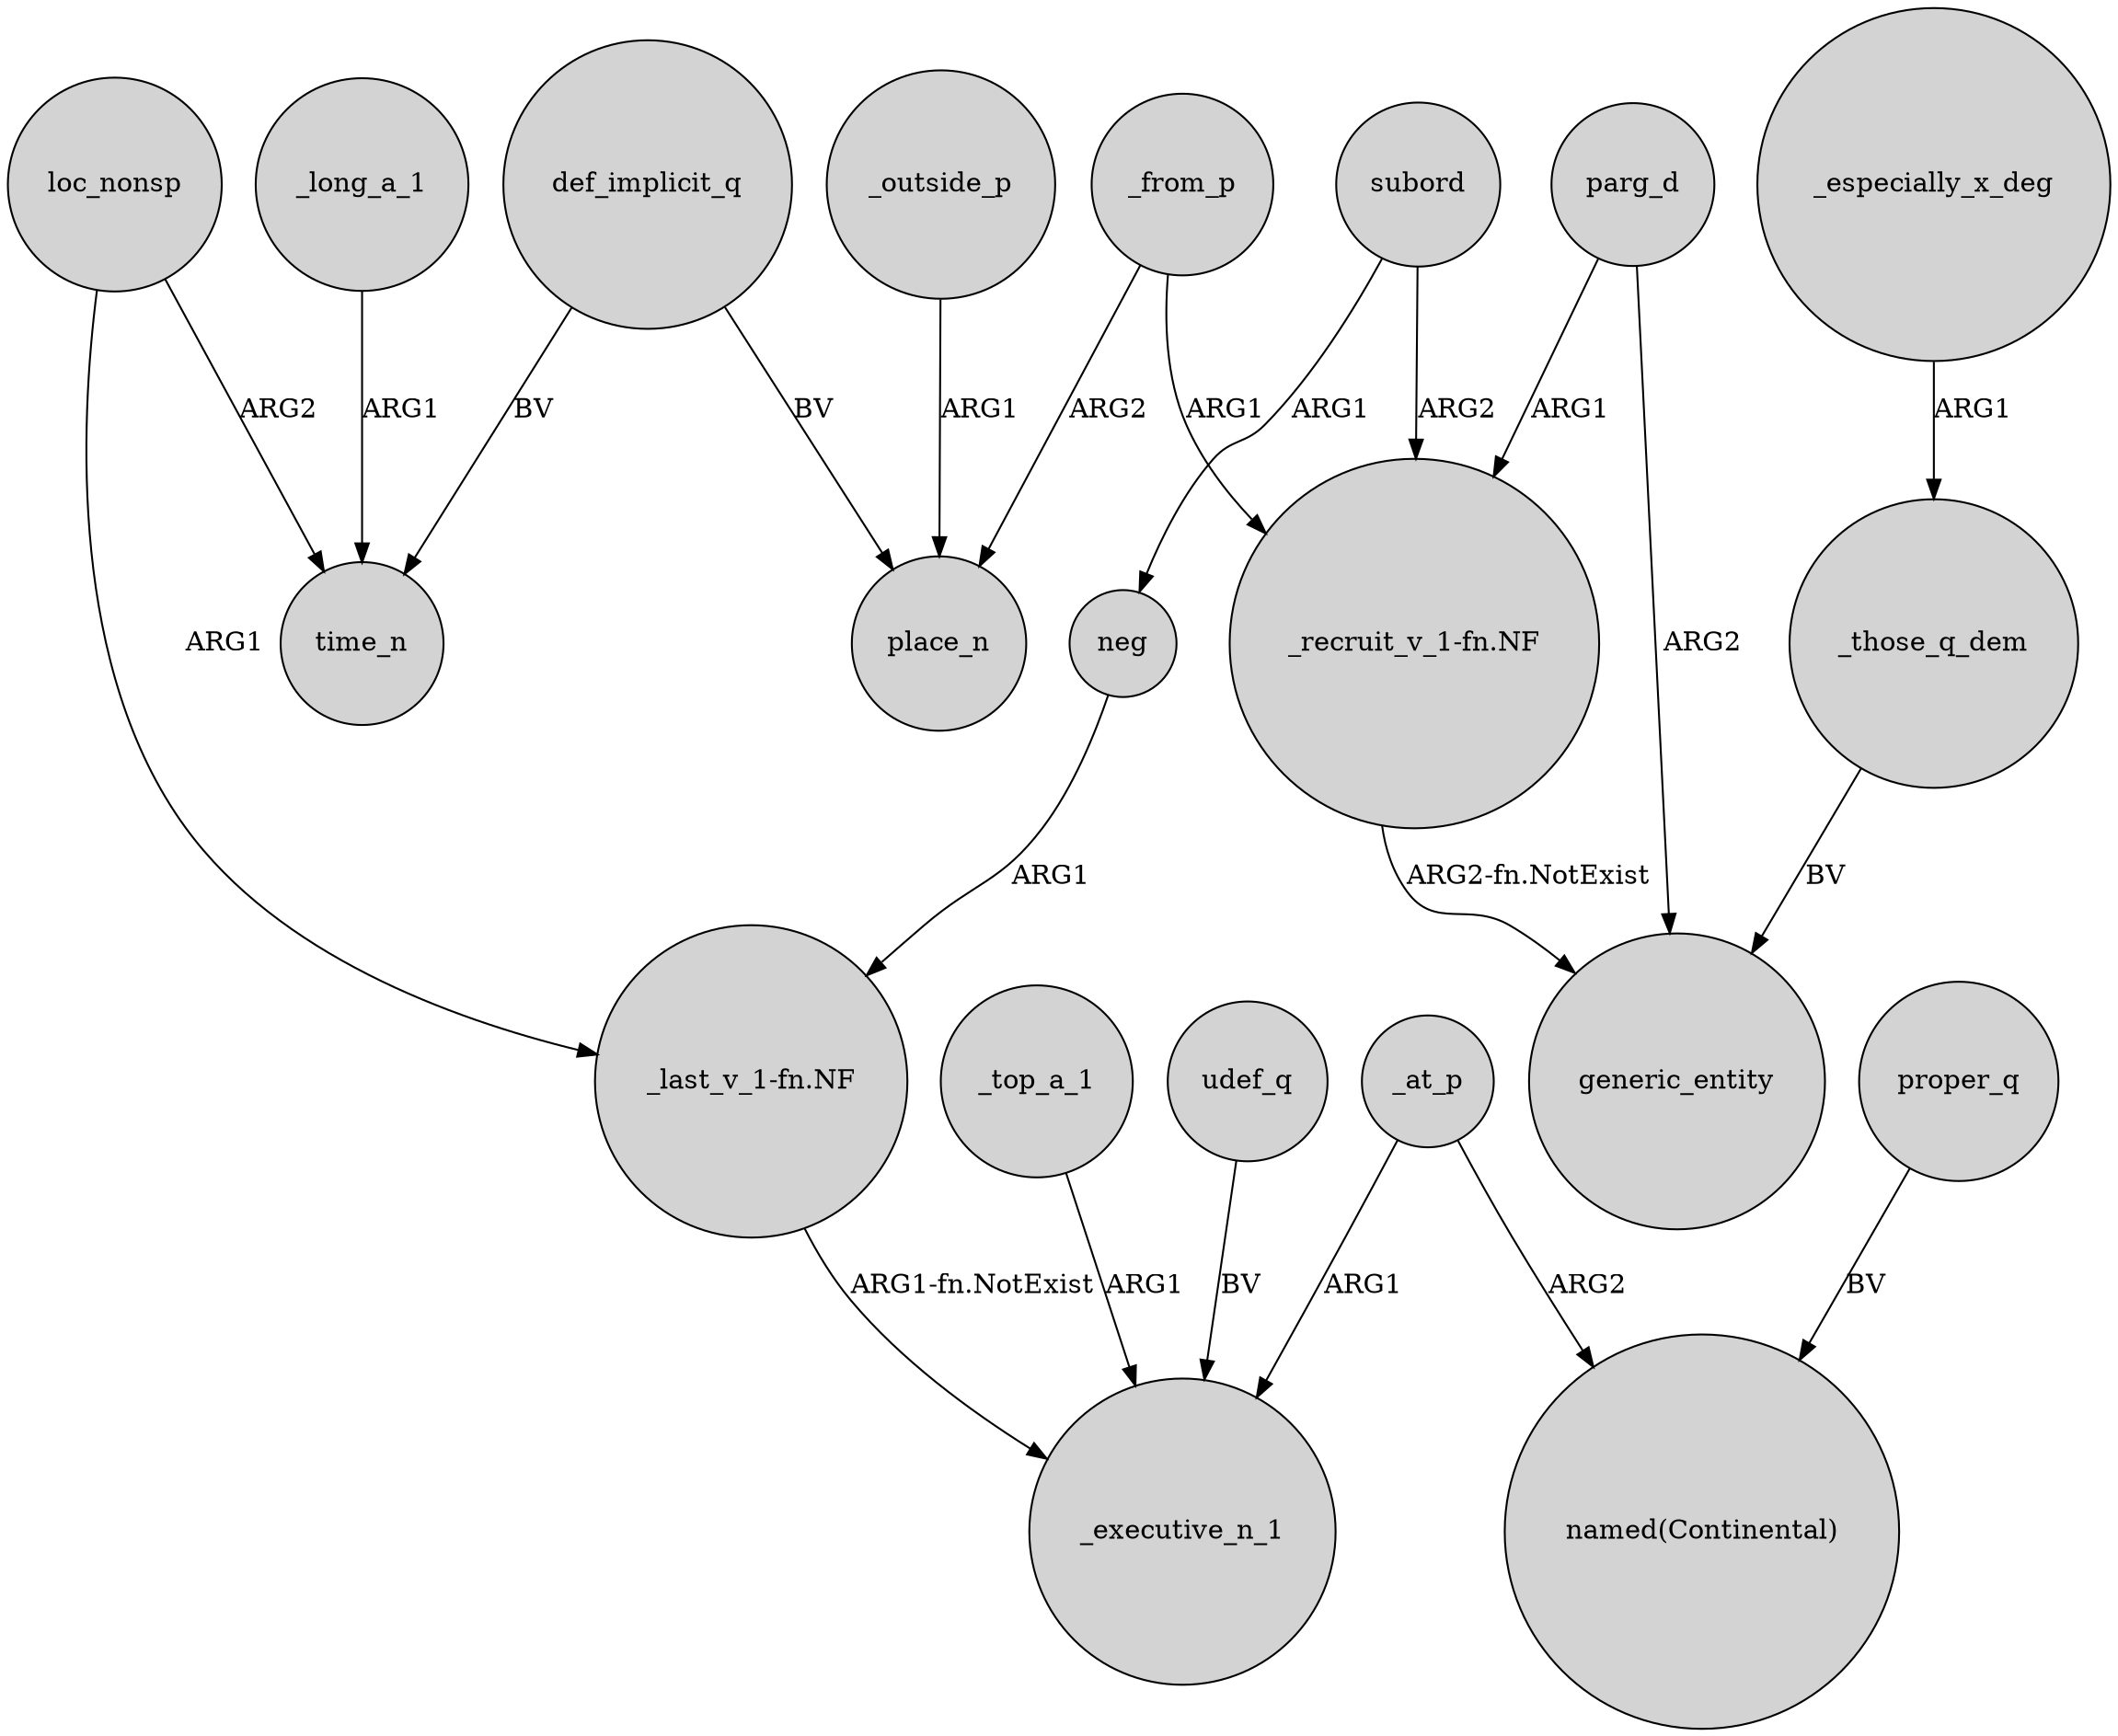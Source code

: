 digraph {
	node [shape=circle style=filled]
	_top_a_1 -> _executive_n_1 [label=ARG1]
	udef_q -> _executive_n_1 [label=BV]
	loc_nonsp -> "_last_v_1-fn.NF" [label=ARG1]
	_from_p -> "_recruit_v_1-fn.NF" [label=ARG1]
	parg_d -> generic_entity [label=ARG2]
	"_recruit_v_1-fn.NF" -> generic_entity [label="ARG2-fn.NotExist"]
	neg -> "_last_v_1-fn.NF" [label=ARG1]
	_outside_p -> place_n [label=ARG1]
	_from_p -> place_n [label=ARG2]
	def_implicit_q -> place_n [label=BV]
	_at_p -> _executive_n_1 [label=ARG1]
	"_last_v_1-fn.NF" -> _executive_n_1 [label="ARG1-fn.NotExist"]
	subord -> neg [label=ARG1]
	loc_nonsp -> time_n [label=ARG2]
	subord -> "_recruit_v_1-fn.NF" [label=ARG2]
	_long_a_1 -> time_n [label=ARG1]
	proper_q -> "named(Continental)" [label=BV]
	parg_d -> "_recruit_v_1-fn.NF" [label=ARG1]
	_especially_x_deg -> _those_q_dem [label=ARG1]
	_at_p -> "named(Continental)" [label=ARG2]
	_those_q_dem -> generic_entity [label=BV]
	def_implicit_q -> time_n [label=BV]
}
